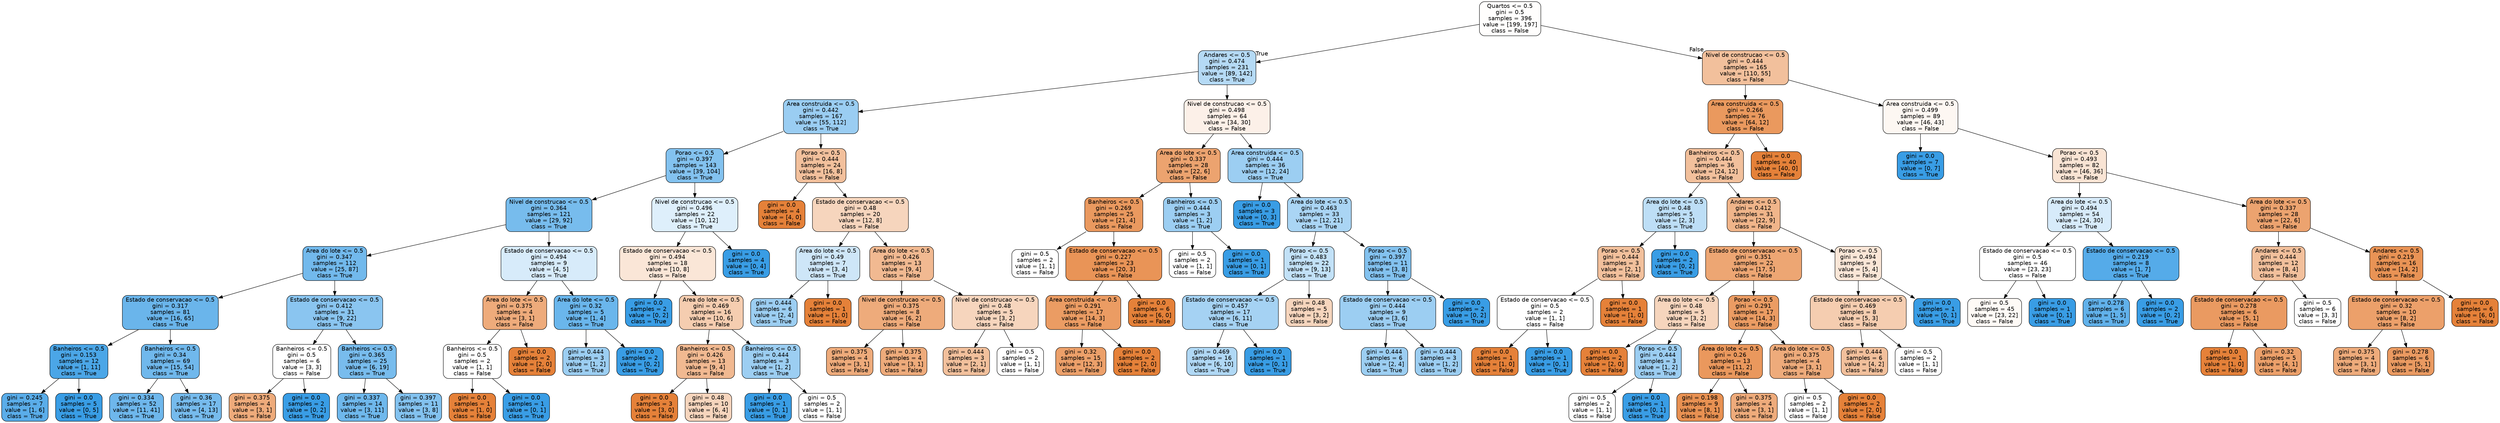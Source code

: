 digraph Tree {
node [shape=box, style="filled, rounded", color="black", fontname=helvetica] ;
edge [fontname=helvetica] ;
0 [label="Quartos <= 0.5\ngini = 0.5\nsamples = 396\nvalue = [199, 197]\nclass = False", fillcolor="#fffefd"] ;
1 [label="Andares <= 0.5\ngini = 0.474\nsamples = 231\nvalue = [89, 142]\nclass = True", fillcolor="#b5daf5"] ;
0 -> 1 [labeldistance=2.5, labelangle=45, headlabel="True"] ;
2 [label="Area construida <= 0.5\ngini = 0.442\nsamples = 167\nvalue = [55, 112]\nclass = True", fillcolor="#9acdf2"] ;
1 -> 2 ;
3 [label="Porao <= 0.5\ngini = 0.397\nsamples = 143\nvalue = [39, 104]\nclass = True", fillcolor="#83c2ef"] ;
2 -> 3 ;
4 [label="Nivel de construcao <= 0.5\ngini = 0.364\nsamples = 121\nvalue = [29, 92]\nclass = True", fillcolor="#77bced"] ;
3 -> 4 ;
5 [label="Area do lote <= 0.5\ngini = 0.347\nsamples = 112\nvalue = [25, 87]\nclass = True", fillcolor="#72b9ec"] ;
4 -> 5 ;
6 [label="Estado de conservacao <= 0.5\ngini = 0.317\nsamples = 81\nvalue = [16, 65]\nclass = True", fillcolor="#6ab5eb"] ;
5 -> 6 ;
7 [label="Banheiros <= 0.5\ngini = 0.153\nsamples = 12\nvalue = [1, 11]\nclass = True", fillcolor="#4ba6e7"] ;
6 -> 7 ;
8 [label="gini = 0.245\nsamples = 7\nvalue = [1, 6]\nclass = True", fillcolor="#5aade9"] ;
7 -> 8 ;
9 [label="gini = 0.0\nsamples = 5\nvalue = [0, 5]\nclass = True", fillcolor="#399de5"] ;
7 -> 9 ;
10 [label="Banheiros <= 0.5\ngini = 0.34\nsamples = 69\nvalue = [15, 54]\nclass = True", fillcolor="#70b8ec"] ;
6 -> 10 ;
11 [label="gini = 0.334\nsamples = 52\nvalue = [11, 41]\nclass = True", fillcolor="#6eb7ec"] ;
10 -> 11 ;
12 [label="gini = 0.36\nsamples = 17\nvalue = [4, 13]\nclass = True", fillcolor="#76bbed"] ;
10 -> 12 ;
13 [label="Estado de conservacao <= 0.5\ngini = 0.412\nsamples = 31\nvalue = [9, 22]\nclass = True", fillcolor="#8ac5f0"] ;
5 -> 13 ;
14 [label="Banheiros <= 0.5\ngini = 0.5\nsamples = 6\nvalue = [3, 3]\nclass = False", fillcolor="#ffffff"] ;
13 -> 14 ;
15 [label="gini = 0.375\nsamples = 4\nvalue = [3, 1]\nclass = False", fillcolor="#eeab7b"] ;
14 -> 15 ;
16 [label="gini = 0.0\nsamples = 2\nvalue = [0, 2]\nclass = True", fillcolor="#399de5"] ;
14 -> 16 ;
17 [label="Banheiros <= 0.5\ngini = 0.365\nsamples = 25\nvalue = [6, 19]\nclass = True", fillcolor="#78bced"] ;
13 -> 17 ;
18 [label="gini = 0.337\nsamples = 14\nvalue = [3, 11]\nclass = True", fillcolor="#6fb8ec"] ;
17 -> 18 ;
19 [label="gini = 0.397\nsamples = 11\nvalue = [3, 8]\nclass = True", fillcolor="#83c2ef"] ;
17 -> 19 ;
20 [label="Estado de conservacao <= 0.5\ngini = 0.494\nsamples = 9\nvalue = [4, 5]\nclass = True", fillcolor="#d7ebfa"] ;
4 -> 20 ;
21 [label="Area do lote <= 0.5\ngini = 0.375\nsamples = 4\nvalue = [3, 1]\nclass = False", fillcolor="#eeab7b"] ;
20 -> 21 ;
22 [label="Banheiros <= 0.5\ngini = 0.5\nsamples = 2\nvalue = [1, 1]\nclass = False", fillcolor="#ffffff"] ;
21 -> 22 ;
23 [label="gini = 0.0\nsamples = 1\nvalue = [1, 0]\nclass = False", fillcolor="#e58139"] ;
22 -> 23 ;
24 [label="gini = 0.0\nsamples = 1\nvalue = [0, 1]\nclass = True", fillcolor="#399de5"] ;
22 -> 24 ;
25 [label="gini = 0.0\nsamples = 2\nvalue = [2, 0]\nclass = False", fillcolor="#e58139"] ;
21 -> 25 ;
26 [label="Area do lote <= 0.5\ngini = 0.32\nsamples = 5\nvalue = [1, 4]\nclass = True", fillcolor="#6ab6ec"] ;
20 -> 26 ;
27 [label="gini = 0.444\nsamples = 3\nvalue = [1, 2]\nclass = True", fillcolor="#9ccef2"] ;
26 -> 27 ;
28 [label="gini = 0.0\nsamples = 2\nvalue = [0, 2]\nclass = True", fillcolor="#399de5"] ;
26 -> 28 ;
29 [label="Nivel de construcao <= 0.5\ngini = 0.496\nsamples = 22\nvalue = [10, 12]\nclass = True", fillcolor="#deeffb"] ;
3 -> 29 ;
30 [label="Estado de conservacao <= 0.5\ngini = 0.494\nsamples = 18\nvalue = [10, 8]\nclass = False", fillcolor="#fae6d7"] ;
29 -> 30 ;
31 [label="gini = 0.0\nsamples = 2\nvalue = [0, 2]\nclass = True", fillcolor="#399de5"] ;
30 -> 31 ;
32 [label="Area do lote <= 0.5\ngini = 0.469\nsamples = 16\nvalue = [10, 6]\nclass = False", fillcolor="#f5cdb0"] ;
30 -> 32 ;
33 [label="Banheiros <= 0.5\ngini = 0.426\nsamples = 13\nvalue = [9, 4]\nclass = False", fillcolor="#f1b991"] ;
32 -> 33 ;
34 [label="gini = 0.0\nsamples = 3\nvalue = [3, 0]\nclass = False", fillcolor="#e58139"] ;
33 -> 34 ;
35 [label="gini = 0.48\nsamples = 10\nvalue = [6, 4]\nclass = False", fillcolor="#f6d5bd"] ;
33 -> 35 ;
36 [label="Banheiros <= 0.5\ngini = 0.444\nsamples = 3\nvalue = [1, 2]\nclass = True", fillcolor="#9ccef2"] ;
32 -> 36 ;
37 [label="gini = 0.0\nsamples = 1\nvalue = [0, 1]\nclass = True", fillcolor="#399de5"] ;
36 -> 37 ;
38 [label="gini = 0.5\nsamples = 2\nvalue = [1, 1]\nclass = False", fillcolor="#ffffff"] ;
36 -> 38 ;
39 [label="gini = 0.0\nsamples = 4\nvalue = [0, 4]\nclass = True", fillcolor="#399de5"] ;
29 -> 39 ;
40 [label="Porao <= 0.5\ngini = 0.444\nsamples = 24\nvalue = [16, 8]\nclass = False", fillcolor="#f2c09c"] ;
2 -> 40 ;
41 [label="gini = 0.0\nsamples = 4\nvalue = [4, 0]\nclass = False", fillcolor="#e58139"] ;
40 -> 41 ;
42 [label="Estado de conservacao <= 0.5\ngini = 0.48\nsamples = 20\nvalue = [12, 8]\nclass = False", fillcolor="#f6d5bd"] ;
40 -> 42 ;
43 [label="Area do lote <= 0.5\ngini = 0.49\nsamples = 7\nvalue = [3, 4]\nclass = True", fillcolor="#cee6f8"] ;
42 -> 43 ;
44 [label="gini = 0.444\nsamples = 6\nvalue = [2, 4]\nclass = True", fillcolor="#9ccef2"] ;
43 -> 44 ;
45 [label="gini = 0.0\nsamples = 1\nvalue = [1, 0]\nclass = False", fillcolor="#e58139"] ;
43 -> 45 ;
46 [label="Area do lote <= 0.5\ngini = 0.426\nsamples = 13\nvalue = [9, 4]\nclass = False", fillcolor="#f1b991"] ;
42 -> 46 ;
47 [label="Nivel de construcao <= 0.5\ngini = 0.375\nsamples = 8\nvalue = [6, 2]\nclass = False", fillcolor="#eeab7b"] ;
46 -> 47 ;
48 [label="gini = 0.375\nsamples = 4\nvalue = [3, 1]\nclass = False", fillcolor="#eeab7b"] ;
47 -> 48 ;
49 [label="gini = 0.375\nsamples = 4\nvalue = [3, 1]\nclass = False", fillcolor="#eeab7b"] ;
47 -> 49 ;
50 [label="Nivel de construcao <= 0.5\ngini = 0.48\nsamples = 5\nvalue = [3, 2]\nclass = False", fillcolor="#f6d5bd"] ;
46 -> 50 ;
51 [label="gini = 0.444\nsamples = 3\nvalue = [2, 1]\nclass = False", fillcolor="#f2c09c"] ;
50 -> 51 ;
52 [label="gini = 0.5\nsamples = 2\nvalue = [1, 1]\nclass = False", fillcolor="#ffffff"] ;
50 -> 52 ;
53 [label="Nivel de construcao <= 0.5\ngini = 0.498\nsamples = 64\nvalue = [34, 30]\nclass = False", fillcolor="#fcf0e8"] ;
1 -> 53 ;
54 [label="Area do lote <= 0.5\ngini = 0.337\nsamples = 28\nvalue = [22, 6]\nclass = False", fillcolor="#eca36f"] ;
53 -> 54 ;
55 [label="Banheiros <= 0.5\ngini = 0.269\nsamples = 25\nvalue = [21, 4]\nclass = False", fillcolor="#ea995f"] ;
54 -> 55 ;
56 [label="gini = 0.5\nsamples = 2\nvalue = [1, 1]\nclass = False", fillcolor="#ffffff"] ;
55 -> 56 ;
57 [label="Estado de conservacao <= 0.5\ngini = 0.227\nsamples = 23\nvalue = [20, 3]\nclass = False", fillcolor="#e99457"] ;
55 -> 57 ;
58 [label="Area construida <= 0.5\ngini = 0.291\nsamples = 17\nvalue = [14, 3]\nclass = False", fillcolor="#eb9c63"] ;
57 -> 58 ;
59 [label="gini = 0.32\nsamples = 15\nvalue = [12, 3]\nclass = False", fillcolor="#eca06a"] ;
58 -> 59 ;
60 [label="gini = 0.0\nsamples = 2\nvalue = [2, 0]\nclass = False", fillcolor="#e58139"] ;
58 -> 60 ;
61 [label="gini = 0.0\nsamples = 6\nvalue = [6, 0]\nclass = False", fillcolor="#e58139"] ;
57 -> 61 ;
62 [label="Banheiros <= 0.5\ngini = 0.444\nsamples = 3\nvalue = [1, 2]\nclass = True", fillcolor="#9ccef2"] ;
54 -> 62 ;
63 [label="gini = 0.5\nsamples = 2\nvalue = [1, 1]\nclass = False", fillcolor="#ffffff"] ;
62 -> 63 ;
64 [label="gini = 0.0\nsamples = 1\nvalue = [0, 1]\nclass = True", fillcolor="#399de5"] ;
62 -> 64 ;
65 [label="Area construida <= 0.5\ngini = 0.444\nsamples = 36\nvalue = [12, 24]\nclass = True", fillcolor="#9ccef2"] ;
53 -> 65 ;
66 [label="gini = 0.0\nsamples = 3\nvalue = [0, 3]\nclass = True", fillcolor="#399de5"] ;
65 -> 66 ;
67 [label="Area do lote <= 0.5\ngini = 0.463\nsamples = 33\nvalue = [12, 21]\nclass = True", fillcolor="#aad5f4"] ;
65 -> 67 ;
68 [label="Porao <= 0.5\ngini = 0.483\nsamples = 22\nvalue = [9, 13]\nclass = True", fillcolor="#c2e1f7"] ;
67 -> 68 ;
69 [label="Estado de conservacao <= 0.5\ngini = 0.457\nsamples = 17\nvalue = [6, 11]\nclass = True", fillcolor="#a5d2f3"] ;
68 -> 69 ;
70 [label="gini = 0.469\nsamples = 16\nvalue = [6, 10]\nclass = True", fillcolor="#b0d8f5"] ;
69 -> 70 ;
71 [label="gini = 0.0\nsamples = 1\nvalue = [0, 1]\nclass = True", fillcolor="#399de5"] ;
69 -> 71 ;
72 [label="gini = 0.48\nsamples = 5\nvalue = [3, 2]\nclass = False", fillcolor="#f6d5bd"] ;
68 -> 72 ;
73 [label="Porao <= 0.5\ngini = 0.397\nsamples = 11\nvalue = [3, 8]\nclass = True", fillcolor="#83c2ef"] ;
67 -> 73 ;
74 [label="Estado de conservacao <= 0.5\ngini = 0.444\nsamples = 9\nvalue = [3, 6]\nclass = True", fillcolor="#9ccef2"] ;
73 -> 74 ;
75 [label="gini = 0.444\nsamples = 6\nvalue = [2, 4]\nclass = True", fillcolor="#9ccef2"] ;
74 -> 75 ;
76 [label="gini = 0.444\nsamples = 3\nvalue = [1, 2]\nclass = True", fillcolor="#9ccef2"] ;
74 -> 76 ;
77 [label="gini = 0.0\nsamples = 2\nvalue = [0, 2]\nclass = True", fillcolor="#399de5"] ;
73 -> 77 ;
78 [label="Nivel de construcao <= 0.5\ngini = 0.444\nsamples = 165\nvalue = [110, 55]\nclass = False", fillcolor="#f2c09c"] ;
0 -> 78 [labeldistance=2.5, labelangle=-45, headlabel="False"] ;
79 [label="Area construida <= 0.5\ngini = 0.266\nsamples = 76\nvalue = [64, 12]\nclass = False", fillcolor="#ea995e"] ;
78 -> 79 ;
80 [label="Banheiros <= 0.5\ngini = 0.444\nsamples = 36\nvalue = [24, 12]\nclass = False", fillcolor="#f2c09c"] ;
79 -> 80 ;
81 [label="Area do lote <= 0.5\ngini = 0.48\nsamples = 5\nvalue = [2, 3]\nclass = True", fillcolor="#bddef6"] ;
80 -> 81 ;
82 [label="Porao <= 0.5\ngini = 0.444\nsamples = 3\nvalue = [2, 1]\nclass = False", fillcolor="#f2c09c"] ;
81 -> 82 ;
83 [label="Estado de conservacao <= 0.5\ngini = 0.5\nsamples = 2\nvalue = [1, 1]\nclass = False", fillcolor="#ffffff"] ;
82 -> 83 ;
84 [label="gini = 0.0\nsamples = 1\nvalue = [1, 0]\nclass = False", fillcolor="#e58139"] ;
83 -> 84 ;
85 [label="gini = 0.0\nsamples = 1\nvalue = [0, 1]\nclass = True", fillcolor="#399de5"] ;
83 -> 85 ;
86 [label="gini = 0.0\nsamples = 1\nvalue = [1, 0]\nclass = False", fillcolor="#e58139"] ;
82 -> 86 ;
87 [label="gini = 0.0\nsamples = 2\nvalue = [0, 2]\nclass = True", fillcolor="#399de5"] ;
81 -> 87 ;
88 [label="Andares <= 0.5\ngini = 0.412\nsamples = 31\nvalue = [22, 9]\nclass = False", fillcolor="#f0b58a"] ;
80 -> 88 ;
89 [label="Estado de conservacao <= 0.5\ngini = 0.351\nsamples = 22\nvalue = [17, 5]\nclass = False", fillcolor="#eda673"] ;
88 -> 89 ;
90 [label="Area do lote <= 0.5\ngini = 0.48\nsamples = 5\nvalue = [3, 2]\nclass = False", fillcolor="#f6d5bd"] ;
89 -> 90 ;
91 [label="gini = 0.0\nsamples = 2\nvalue = [2, 0]\nclass = False", fillcolor="#e58139"] ;
90 -> 91 ;
92 [label="Porao <= 0.5\ngini = 0.444\nsamples = 3\nvalue = [1, 2]\nclass = True", fillcolor="#9ccef2"] ;
90 -> 92 ;
93 [label="gini = 0.5\nsamples = 2\nvalue = [1, 1]\nclass = False", fillcolor="#ffffff"] ;
92 -> 93 ;
94 [label="gini = 0.0\nsamples = 1\nvalue = [0, 1]\nclass = True", fillcolor="#399de5"] ;
92 -> 94 ;
95 [label="Porao <= 0.5\ngini = 0.291\nsamples = 17\nvalue = [14, 3]\nclass = False", fillcolor="#eb9c63"] ;
89 -> 95 ;
96 [label="Area do lote <= 0.5\ngini = 0.26\nsamples = 13\nvalue = [11, 2]\nclass = False", fillcolor="#ea985d"] ;
95 -> 96 ;
97 [label="gini = 0.198\nsamples = 9\nvalue = [8, 1]\nclass = False", fillcolor="#e89152"] ;
96 -> 97 ;
98 [label="gini = 0.375\nsamples = 4\nvalue = [3, 1]\nclass = False", fillcolor="#eeab7b"] ;
96 -> 98 ;
99 [label="Area do lote <= 0.5\ngini = 0.375\nsamples = 4\nvalue = [3, 1]\nclass = False", fillcolor="#eeab7b"] ;
95 -> 99 ;
100 [label="gini = 0.5\nsamples = 2\nvalue = [1, 1]\nclass = False", fillcolor="#ffffff"] ;
99 -> 100 ;
101 [label="gini = 0.0\nsamples = 2\nvalue = [2, 0]\nclass = False", fillcolor="#e58139"] ;
99 -> 101 ;
102 [label="Porao <= 0.5\ngini = 0.494\nsamples = 9\nvalue = [5, 4]\nclass = False", fillcolor="#fae6d7"] ;
88 -> 102 ;
103 [label="Estado de conservacao <= 0.5\ngini = 0.469\nsamples = 8\nvalue = [5, 3]\nclass = False", fillcolor="#f5cdb0"] ;
102 -> 103 ;
104 [label="gini = 0.444\nsamples = 6\nvalue = [4, 2]\nclass = False", fillcolor="#f2c09c"] ;
103 -> 104 ;
105 [label="gini = 0.5\nsamples = 2\nvalue = [1, 1]\nclass = False", fillcolor="#ffffff"] ;
103 -> 105 ;
106 [label="gini = 0.0\nsamples = 1\nvalue = [0, 1]\nclass = True", fillcolor="#399de5"] ;
102 -> 106 ;
107 [label="gini = 0.0\nsamples = 40\nvalue = [40, 0]\nclass = False", fillcolor="#e58139"] ;
79 -> 107 ;
108 [label="Area construida <= 0.5\ngini = 0.499\nsamples = 89\nvalue = [46, 43]\nclass = False", fillcolor="#fdf7f2"] ;
78 -> 108 ;
109 [label="gini = 0.0\nsamples = 7\nvalue = [0, 7]\nclass = True", fillcolor="#399de5"] ;
108 -> 109 ;
110 [label="Porao <= 0.5\ngini = 0.493\nsamples = 82\nvalue = [46, 36]\nclass = False", fillcolor="#f9e4d4"] ;
108 -> 110 ;
111 [label="Area do lote <= 0.5\ngini = 0.494\nsamples = 54\nvalue = [24, 30]\nclass = True", fillcolor="#d7ebfa"] ;
110 -> 111 ;
112 [label="Estado de conservacao <= 0.5\ngini = 0.5\nsamples = 46\nvalue = [23, 23]\nclass = False", fillcolor="#ffffff"] ;
111 -> 112 ;
113 [label="gini = 0.5\nsamples = 45\nvalue = [23, 22]\nclass = False", fillcolor="#fefaf6"] ;
112 -> 113 ;
114 [label="gini = 0.0\nsamples = 1\nvalue = [0, 1]\nclass = True", fillcolor="#399de5"] ;
112 -> 114 ;
115 [label="Estado de conservacao <= 0.5\ngini = 0.219\nsamples = 8\nvalue = [1, 7]\nclass = True", fillcolor="#55abe9"] ;
111 -> 115 ;
116 [label="gini = 0.278\nsamples = 6\nvalue = [1, 5]\nclass = True", fillcolor="#61b1ea"] ;
115 -> 116 ;
117 [label="gini = 0.0\nsamples = 2\nvalue = [0, 2]\nclass = True", fillcolor="#399de5"] ;
115 -> 117 ;
118 [label="Area do lote <= 0.5\ngini = 0.337\nsamples = 28\nvalue = [22, 6]\nclass = False", fillcolor="#eca36f"] ;
110 -> 118 ;
119 [label="Andares <= 0.5\ngini = 0.444\nsamples = 12\nvalue = [8, 4]\nclass = False", fillcolor="#f2c09c"] ;
118 -> 119 ;
120 [label="Estado de conservacao <= 0.5\ngini = 0.278\nsamples = 6\nvalue = [5, 1]\nclass = False", fillcolor="#ea9a61"] ;
119 -> 120 ;
121 [label="gini = 0.0\nsamples = 1\nvalue = [1, 0]\nclass = False", fillcolor="#e58139"] ;
120 -> 121 ;
122 [label="gini = 0.32\nsamples = 5\nvalue = [4, 1]\nclass = False", fillcolor="#eca06a"] ;
120 -> 122 ;
123 [label="gini = 0.5\nsamples = 6\nvalue = [3, 3]\nclass = False", fillcolor="#ffffff"] ;
119 -> 123 ;
124 [label="Andares <= 0.5\ngini = 0.219\nsamples = 16\nvalue = [14, 2]\nclass = False", fillcolor="#e99355"] ;
118 -> 124 ;
125 [label="Estado de conservacao <= 0.5\ngini = 0.32\nsamples = 10\nvalue = [8, 2]\nclass = False", fillcolor="#eca06a"] ;
124 -> 125 ;
126 [label="gini = 0.375\nsamples = 4\nvalue = [3, 1]\nclass = False", fillcolor="#eeab7b"] ;
125 -> 126 ;
127 [label="gini = 0.278\nsamples = 6\nvalue = [5, 1]\nclass = False", fillcolor="#ea9a61"] ;
125 -> 127 ;
128 [label="gini = 0.0\nsamples = 6\nvalue = [6, 0]\nclass = False", fillcolor="#e58139"] ;
124 -> 128 ;
}